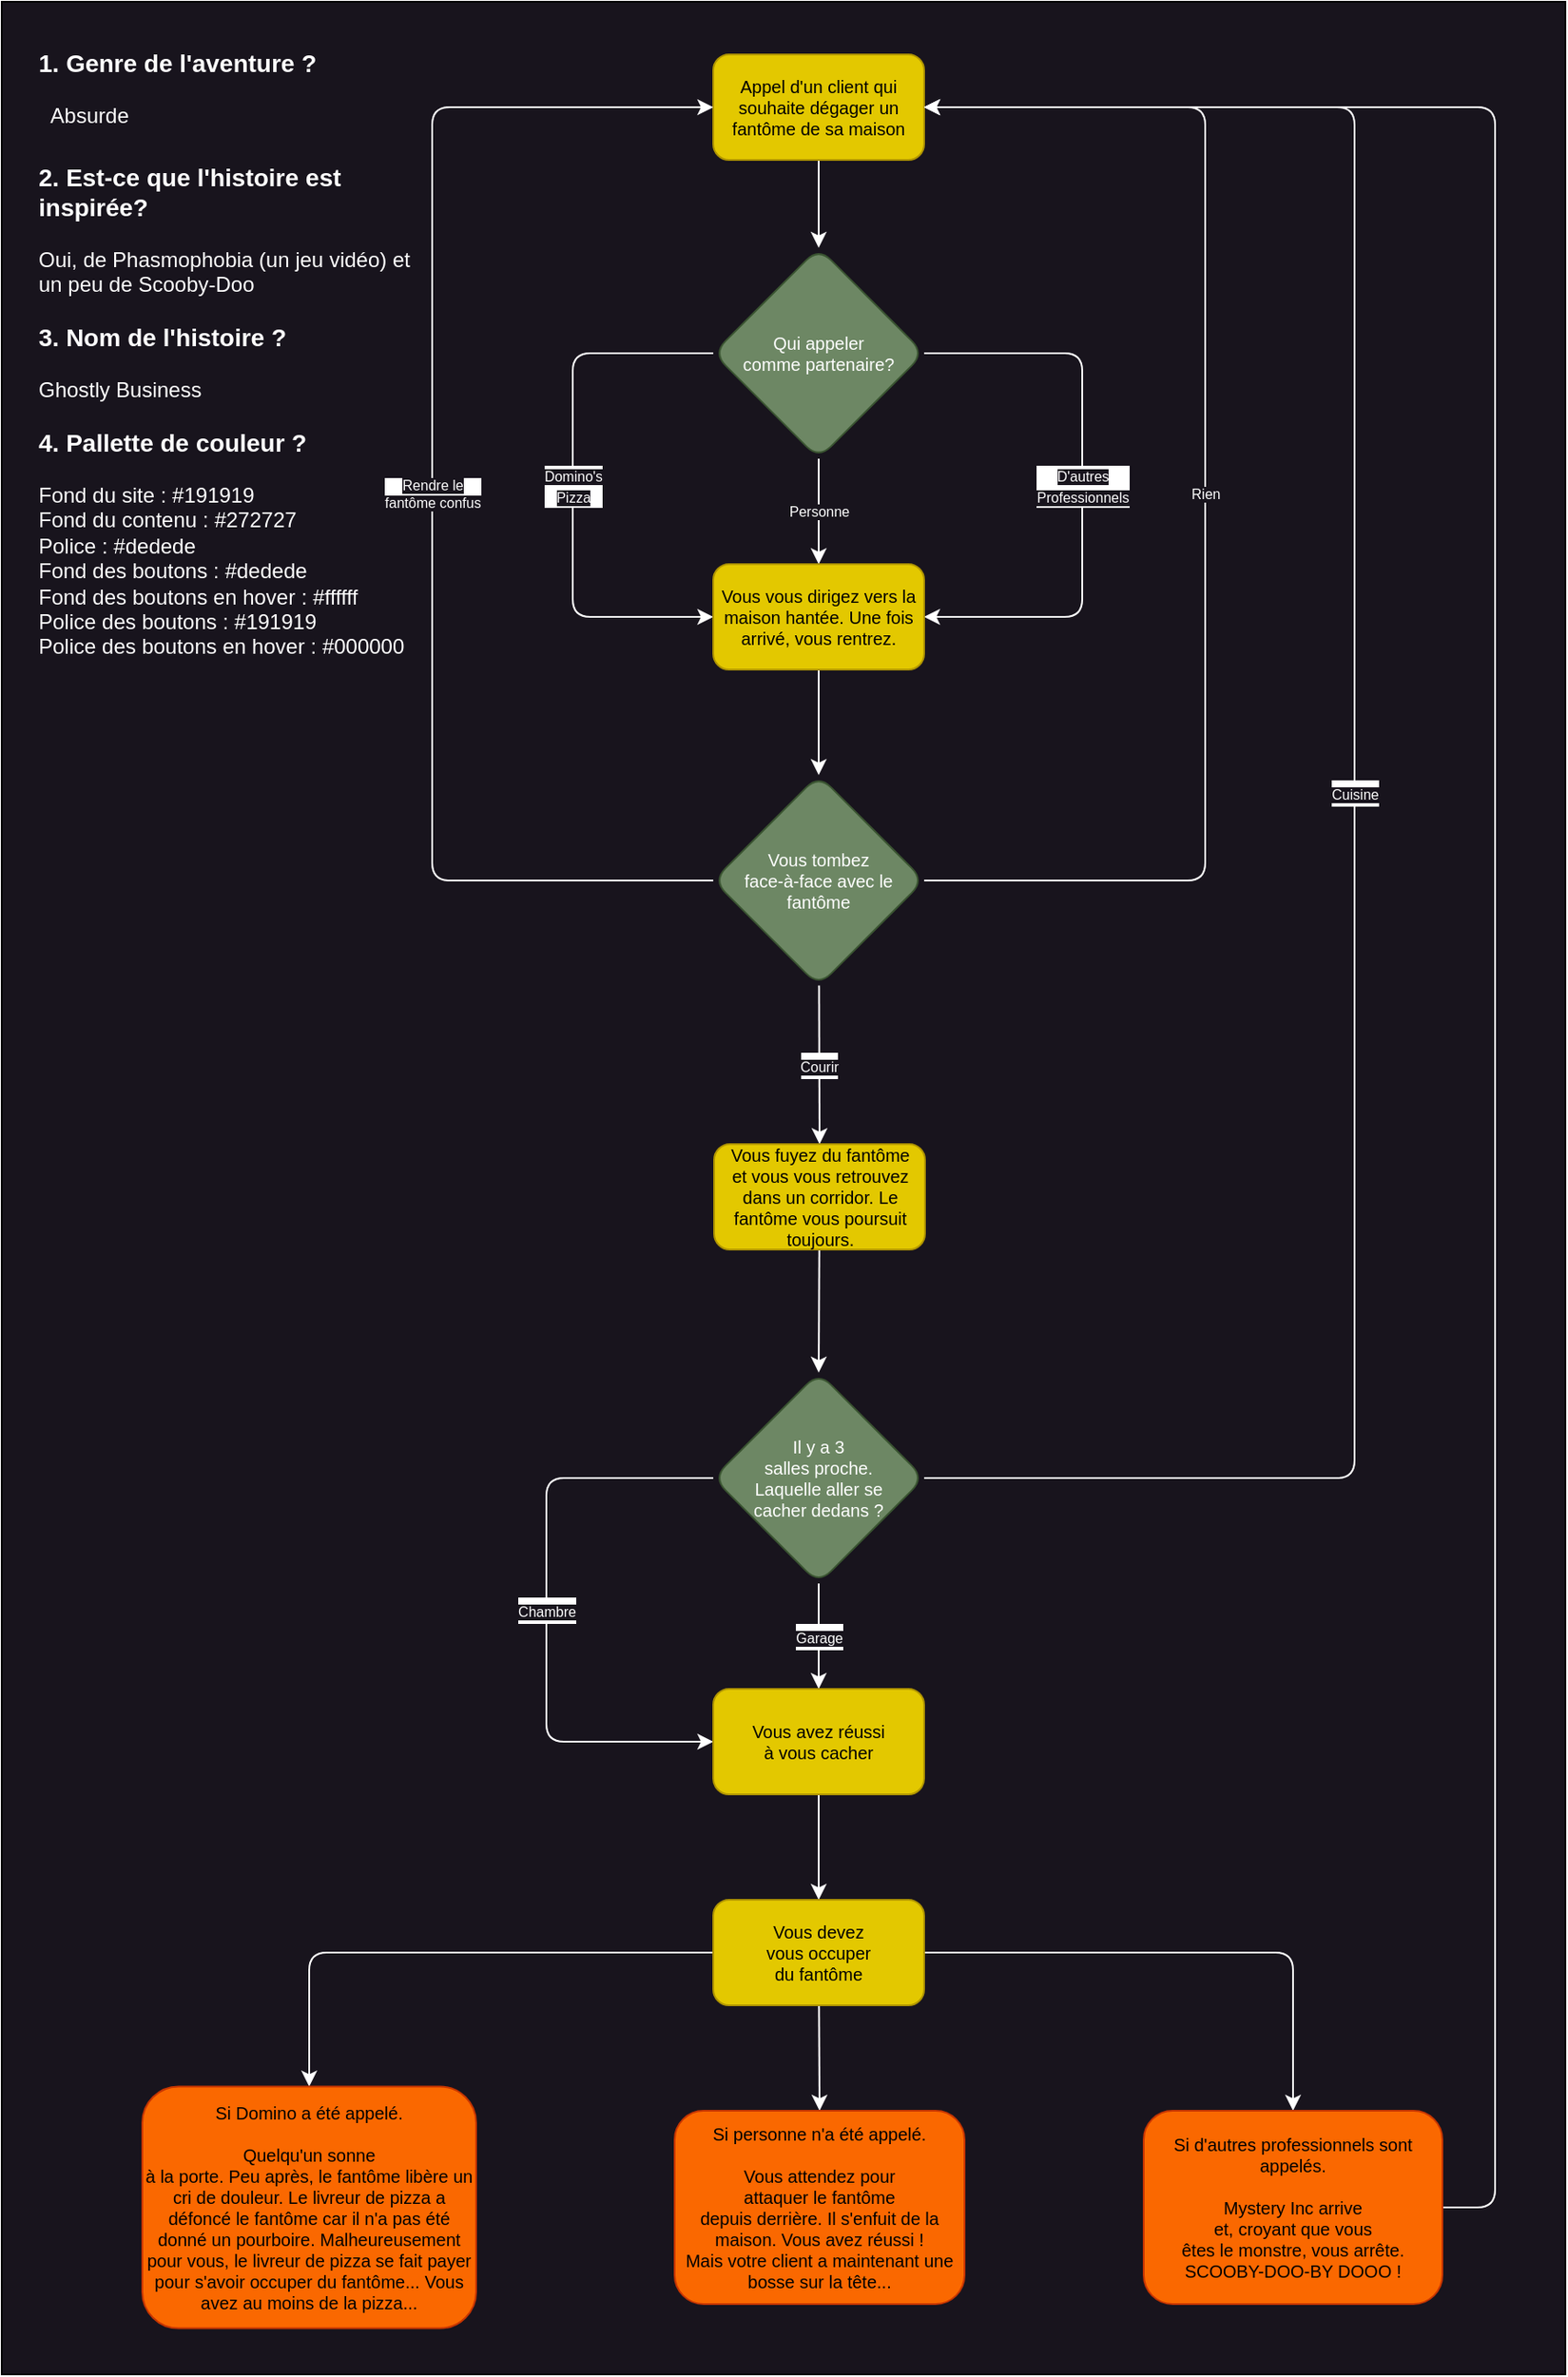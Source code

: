 <mxfile>
    <diagram id="d8EPEoWtQn6WM3vHO5zl" name="Page-1">
        <mxGraphModel dx="1583" dy="1663" grid="1" gridSize="10" guides="1" tooltips="1" connect="1" arrows="1" fold="1" page="1" pageScale="1" pageWidth="850" pageHeight="1100" math="0" shadow="0">
            <root>
                <mxCell id="0"/>
                <mxCell id="1" parent="0"/>
                <mxCell id="49" value="" style="rounded=0;whiteSpace=wrap;html=1;fontSize=10;fillColor=#18141d;" parent="1" vertex="1">
                    <mxGeometry x="-40" y="-10" width="890" height="1350" as="geometry"/>
                </mxCell>
                <mxCell id="7" style="edgeStyle=none;html=1;entryX=0.5;entryY=0;entryDx=0;entryDy=0;fontSize=8;strokeColor=#FFFFFF;" parent="1" source="5" target="6" edge="1">
                    <mxGeometry relative="1" as="geometry"/>
                </mxCell>
                <mxCell id="5" value="&lt;span style=&quot;font-size: 10px;&quot;&gt;Appel d'un client qui souhaite dégager un fantôme de sa maison&lt;/span&gt;" style="rounded=1;whiteSpace=wrap;html=1;fontSize=8;fillColor=#e3c800;fontColor=#000000;strokeColor=#B09500;" parent="1" vertex="1">
                    <mxGeometry x="365" y="20" width="120" height="60" as="geometry"/>
                </mxCell>
                <mxCell id="11" value="&lt;font style=&quot;background-color: rgb(24, 20, 29);&quot; color=&quot;#ffffff&quot;&gt;Personne&lt;/font&gt;" style="edgeStyle=none;html=1;entryX=0.5;entryY=0;entryDx=0;entryDy=0;fontSize=8;strokeColor=#FFFFFF;" parent="1" source="6" target="9" edge="1">
                    <mxGeometry relative="1" as="geometry">
                        <mxPoint as="offset"/>
                    </mxGeometry>
                </mxCell>
                <mxCell id="20" value="&lt;font style=&quot;font-size: 8px;&quot;&gt;&lt;font style=&quot;background-color: rgb(24, 20, 29);&quot; color=&quot;#ffffff&quot;&gt;D'autres&lt;br&gt;Professionnels&lt;/font&gt;&lt;br&gt;&lt;/font&gt;" style="edgeStyle=none;rounded=1;html=1;entryX=1;entryY=0.5;entryDx=0;entryDy=0;fontSize=10;strokeColor=#FFFFFF;" parent="1" source="6" target="9" edge="1">
                    <mxGeometry relative="1" as="geometry">
                        <Array as="points">
                            <mxPoint x="575" y="190"/>
                            <mxPoint x="575" y="270"/>
                            <mxPoint x="575" y="340"/>
                        </Array>
                    </mxGeometry>
                </mxCell>
                <mxCell id="21" value="&lt;font style=&quot;background-color: rgb(24, 20, 29); font-size: 8px;&quot; color=&quot;#ffffff&quot;&gt;Domino's&lt;br&gt;Pizza&lt;/font&gt;" style="edgeStyle=none;rounded=1;html=1;entryX=0;entryY=0.5;entryDx=0;entryDy=0;fontSize=10;strokeColor=#FFFFFF;" parent="1" source="6" target="9" edge="1">
                    <mxGeometry relative="1" as="geometry">
                        <Array as="points">
                            <mxPoint x="285" y="190"/>
                            <mxPoint x="285" y="340"/>
                        </Array>
                        <mxPoint as="offset"/>
                    </mxGeometry>
                </mxCell>
                <mxCell id="6" value="&lt;span style=&quot;font-size: 10px;&quot;&gt;Qui appeler&lt;br&gt;comme partenaire?&lt;br&gt;&lt;/span&gt;" style="rhombus;whiteSpace=wrap;html=1;fontSize=8;rounded=1;fillColor=#6d8764;fontColor=#ffffff;strokeColor=#3A5431;" parent="1" vertex="1">
                    <mxGeometry x="365" y="130" width="120" height="120" as="geometry"/>
                </mxCell>
                <mxCell id="24" value="" style="edgeStyle=none;html=1;fontSize=8;strokeColor=#FFFFFF;" parent="1" source="9" target="23" edge="1">
                    <mxGeometry relative="1" as="geometry"/>
                </mxCell>
                <mxCell id="9" value="&lt;span style=&quot;font-size: 10px;&quot;&gt;Vous vous dirigez vers la maison hantée. Une fois arrivé, vous rentrez.&lt;br&gt;&lt;/span&gt;" style="rounded=1;whiteSpace=wrap;html=1;fontSize=8;fillColor=#e3c800;fontColor=#000000;strokeColor=#B09500;" parent="1" vertex="1">
                    <mxGeometry x="365" y="310" width="120" height="60" as="geometry"/>
                </mxCell>
                <mxCell id="25" value="&lt;font style=&quot;background-color: rgb(24, 20, 29);&quot; color=&quot;#ffffff&quot;&gt;Rien&lt;/font&gt;" style="edgeStyle=none;html=1;entryX=1;entryY=0.5;entryDx=0;entryDy=0;fontSize=8;strokeColor=#FFFFFF;" parent="1" source="23" target="5" edge="1">
                    <mxGeometry relative="1" as="geometry">
                        <Array as="points">
                            <mxPoint x="645" y="490"/>
                            <mxPoint x="645" y="50"/>
                        </Array>
                    </mxGeometry>
                </mxCell>
                <mxCell id="27" value="&lt;font color=&quot;#ffffff&quot; style=&quot;font-size: 8px; background-color: rgb(24, 20, 29);&quot;&gt;Courir&lt;/font&gt;" style="edgeStyle=none;html=1;fontSize=12;entryX=0.5;entryY=0;entryDx=0;entryDy=0;strokeColor=#FFFFFF;" parent="1" source="23" target="51" edge="1">
                    <mxGeometry relative="1" as="geometry">
                        <mxPoint x="426" y="630" as="targetPoint"/>
                    </mxGeometry>
                </mxCell>
                <mxCell id="28" value="&lt;font style=&quot;background-color: rgb(24, 20, 29);&quot; color=&quot;#ffffff&quot;&gt;Rendre le &lt;br&gt;fantôme confus&lt;/font&gt;" style="edgeStyle=none;html=1;entryX=0;entryY=0.5;entryDx=0;entryDy=0;fontSize=8;strokeColor=#FFFFFF;" parent="1" source="23" target="5" edge="1">
                    <mxGeometry relative="1" as="geometry">
                        <Array as="points">
                            <mxPoint x="205" y="490"/>
                            <mxPoint x="205" y="50"/>
                        </Array>
                    </mxGeometry>
                </mxCell>
                <mxCell id="23" value="&lt;span style=&quot;font-size: 10px;&quot;&gt;Vous tombez &lt;br&gt;face-à-face avec le fantôme&lt;/span&gt;" style="rhombus;whiteSpace=wrap;html=1;fontSize=8;rounded=1;fillColor=#6d8764;fontColor=#ffffff;strokeColor=#3A5431;" parent="1" vertex="1">
                    <mxGeometry x="365" y="430" width="120" height="120" as="geometry"/>
                </mxCell>
                <mxCell id="31" value="&lt;font color=&quot;#ffffff&quot; style=&quot;font-size: 8px; background-color: rgb(24, 20, 29);&quot;&gt;Garage&lt;/font&gt;" style="edgeStyle=none;html=1;entryX=0.5;entryY=0;entryDx=0;entryDy=0;fontSize=12;strokeColor=#FFFFFF;" parent="1" source="29" target="30" edge="1">
                    <mxGeometry relative="1" as="geometry"/>
                </mxCell>
                <mxCell id="32" value="&lt;font color=&quot;#ffffff&quot; style=&quot;font-size: 8px; background-color: rgb(24, 20, 29);&quot;&gt;Chambre&lt;/font&gt;" style="edgeStyle=none;html=1;entryX=0;entryY=0.5;entryDx=0;entryDy=0;fontSize=12;strokeColor=#FFFFFF;" parent="1" source="29" target="30" edge="1">
                    <mxGeometry relative="1" as="geometry">
                        <Array as="points">
                            <mxPoint x="270" y="830"/>
                            <mxPoint x="270" y="900"/>
                            <mxPoint x="270" y="980"/>
                        </Array>
                        <mxPoint as="offset"/>
                    </mxGeometry>
                </mxCell>
                <mxCell id="29" value="&lt;font style=&quot;font-size: 10px;&quot;&gt;Il y a 3&lt;br&gt;salles proche.&lt;br&gt;Laquelle aller se&lt;br&gt;cacher dedans ?&lt;br&gt;&lt;/font&gt;" style="rhombus;whiteSpace=wrap;html=1;fontSize=8;rounded=1;fillColor=#6d8764;fontColor=#ffffff;strokeColor=#3A5431;" parent="1" vertex="1">
                    <mxGeometry x="365" y="770" width="120" height="120" as="geometry"/>
                </mxCell>
                <mxCell id="33" value="&lt;font color=&quot;#ffffff&quot; style=&quot;font-size: 8px; background-color: rgb(24, 20, 29);&quot;&gt;Cuisine&lt;/font&gt;" style="edgeStyle=none;html=1;entryX=1;entryY=0.5;entryDx=0;entryDy=0;fontSize=12;exitX=1;exitY=0.5;exitDx=0;exitDy=0;strokeColor=#FFFFFF;" parent="1" source="29" target="5" edge="1">
                    <mxGeometry relative="1" as="geometry">
                        <Array as="points">
                            <mxPoint x="730" y="830"/>
                            <mxPoint x="730" y="50"/>
                        </Array>
                    </mxGeometry>
                </mxCell>
                <mxCell id="35" style="edgeStyle=none;html=1;entryX=0.5;entryY=0;entryDx=0;entryDy=0;fontSize=8;strokeColor=#FFFFFF;" parent="1" source="30" target="34" edge="1">
                    <mxGeometry relative="1" as="geometry"/>
                </mxCell>
                <mxCell id="30" value="&lt;span style=&quot;font-size: 10px;&quot;&gt;Vous avez réussi&lt;br&gt;à vous cacher&lt;br&gt;&lt;/span&gt;" style="rounded=1;whiteSpace=wrap;html=1;fontSize=8;fillColor=#e3c800;fontColor=#000000;strokeColor=#B09500;" parent="1" vertex="1">
                    <mxGeometry x="365" y="950" width="120" height="60" as="geometry"/>
                </mxCell>
                <mxCell id="39" value="" style="edgeStyle=none;html=1;entryX=0.5;entryY=0;entryDx=0;entryDy=0;fontSize=8;strokeColor=#FFFFFF;" parent="1" source="34" target="38" edge="1">
                    <mxGeometry x="-0.395" relative="1" as="geometry">
                        <Array as="points">
                            <mxPoint x="135" y="1100"/>
                        </Array>
                        <mxPoint as="offset"/>
                    </mxGeometry>
                </mxCell>
                <mxCell id="40" value="" style="edgeStyle=none;html=1;entryX=0.5;entryY=0;entryDx=0;entryDy=0;fontSize=8;strokeColor=#FFFFFF;" parent="1" source="34" target="36" edge="1">
                    <mxGeometry relative="1" as="geometry"/>
                </mxCell>
                <mxCell id="41" style="edgeStyle=none;html=1;entryX=0.5;entryY=0;entryDx=0;entryDy=0;fontSize=8;strokeColor=#FFFFFF;" parent="1" source="34" target="37" edge="1">
                    <mxGeometry relative="1" as="geometry">
                        <Array as="points">
                            <mxPoint x="695" y="1100"/>
                        </Array>
                    </mxGeometry>
                </mxCell>
                <mxCell id="34" value="&lt;span style=&quot;font-size: 10px;&quot;&gt;Vous devez&lt;br&gt;vous occuper&lt;br&gt;du fantôme&lt;br&gt;&lt;/span&gt;" style="rounded=1;whiteSpace=wrap;html=1;fontSize=8;fillColor=#e3c800;fontColor=#000000;strokeColor=#B09500;" parent="1" vertex="1">
                    <mxGeometry x="365" y="1070" width="120" height="60" as="geometry"/>
                </mxCell>
                <mxCell id="36" value="&lt;span style=&quot;font-size: 10px;&quot;&gt;Si personne n'a été appelé.&lt;br&gt;&lt;br&gt;Vous attendez pour&lt;br&gt;attaquer le fantôme&lt;br&gt;depuis derrière. Il s'enfuit de la maison. Vous avez réussi !&lt;br&gt;Mais votre client a maintenant une bosse sur la tête...&lt;br&gt;&lt;/span&gt;" style="rounded=1;whiteSpace=wrap;html=1;fontSize=8;fillColor=#fa6800;fontColor=#000000;strokeColor=#C73500;" parent="1" vertex="1">
                    <mxGeometry x="343" y="1190" width="165" height="110" as="geometry"/>
                </mxCell>
                <mxCell id="43" style="edgeStyle=none;html=1;entryX=1;entryY=0.5;entryDx=0;entryDy=0;strokeColor=#FFFFFF;" parent="1" source="37" target="5" edge="1">
                    <mxGeometry relative="1" as="geometry">
                        <Array as="points">
                            <mxPoint x="810" y="1245"/>
                            <mxPoint x="810" y="50"/>
                        </Array>
                    </mxGeometry>
                </mxCell>
                <mxCell id="37" value="&lt;span style=&quot;font-size: 10px;&quot;&gt;Si d'autres professionnels sont appelés.&lt;br&gt;&lt;br&gt;Mystery Inc arrive&lt;br&gt;et, croyant que vous&lt;br&gt;êtes le monstre, vous arrête.&lt;br&gt;SCOOBY-DOO-BY DOOO !&lt;br&gt;&lt;/span&gt;" style="rounded=1;whiteSpace=wrap;html=1;fontSize=8;fillColor=#fa6800;fontColor=#000000;strokeColor=#C73500;" parent="1" vertex="1">
                    <mxGeometry x="610" y="1190" width="170" height="110" as="geometry"/>
                </mxCell>
                <mxCell id="38" value="&lt;span style=&quot;font-size: 10px;&quot;&gt;Si Domino a été appelé. &lt;br&gt;&lt;br&gt;Quelqu'un sonne&lt;br&gt;à la porte. Peu après, le fantôme libère un cri de douleur. Le livreur de pizza a défoncé le fantôme car il n'a pas été donné un pourboire. Malheureusement pour vous, le livreur de pizza se fait payer pour s'avoir occuper du fantôme... Vous avez au moins de la pizza...&lt;br&gt;&lt;/span&gt;" style="rounded=1;whiteSpace=wrap;html=1;fontSize=8;fillColor=#fa6800;fontColor=#000000;strokeColor=#C73500;" parent="1" vertex="1">
                    <mxGeometry x="40" y="1176.25" width="190" height="137.5" as="geometry"/>
                </mxCell>
                <mxCell id="44" value="&lt;h1&gt;&lt;font color=&quot;#ffffff&quot;&gt;&lt;span style=&quot;background-color: initial;&quot;&gt;&lt;font style=&quot;font-size: 14px;&quot;&gt;1. Genre de l'aventure ?&lt;/font&gt;&lt;/span&gt;&lt;span style=&quot;background-color: initial; font-size: 12px;&quot;&gt;&amp;nbsp;&lt;/span&gt;&lt;span style=&quot;background-color: initial; font-size: 12px; font-weight: normal;&quot;&gt; &amp;nbsp; &amp;nbsp; &amp;nbsp;&amp;nbsp;&lt;/span&gt;&lt;font style=&quot;font-size: 12px; font-weight: normal;&quot;&gt;Absurde&lt;/font&gt;&lt;/font&gt;&lt;/h1&gt;&lt;div&gt;&lt;b&gt;&lt;font color=&quot;#ffffff&quot; style=&quot;font-size: 14px;&quot;&gt;2. Est-ce que l'histoire est inspirée?&lt;/font&gt;&lt;/b&gt;&lt;/div&gt;&lt;div&gt;&lt;font color=&quot;#ffffff&quot;&gt;&lt;br&gt;&lt;/font&gt;&lt;/div&gt;&lt;div&gt;&lt;font color=&quot;#ffffff&quot;&gt;Oui, de Phasmophobia (un jeu vidéo) et un peu de Scooby-Doo&lt;/font&gt;&lt;/div&gt;&lt;div&gt;&lt;font color=&quot;#ffffff&quot;&gt;&lt;br&gt;&lt;/font&gt;&lt;/div&gt;&lt;div&gt;&lt;b&gt;&lt;font color=&quot;#ffffff&quot; style=&quot;font-size: 14px;&quot;&gt;3. Nom de l'histoire ?&lt;/font&gt;&lt;/b&gt;&lt;/div&gt;&lt;div&gt;&lt;font color=&quot;#ffffff&quot;&gt;&lt;br&gt;&lt;/font&gt;&lt;/div&gt;&lt;div&gt;&lt;font color=&quot;#ffffff&quot;&gt;Ghostly Business&lt;/font&gt;&lt;/div&gt;&lt;div&gt;&lt;font color=&quot;#ffffff&quot;&gt;&lt;br&gt;&lt;/font&gt;&lt;/div&gt;&lt;div&gt;&lt;b&gt;&lt;font color=&quot;#ffffff&quot; style=&quot;font-size: 14px;&quot;&gt;4. Pallette de couleur ?&lt;/font&gt;&lt;/b&gt;&lt;/div&gt;&lt;div&gt;&lt;font color=&quot;#ffffff&quot;&gt;&lt;br&gt;&lt;/font&gt;&lt;/div&gt;&lt;div&gt;&lt;font color=&quot;#ffffff&quot;&gt;Fond du site : #191919&lt;/font&gt;&lt;/div&gt;&lt;div&gt;&lt;font color=&quot;#ffffff&quot;&gt;Fond du contenu : #272727&lt;/font&gt;&lt;/div&gt;&lt;div&gt;&lt;font color=&quot;#ffffff&quot;&gt;Police : #dedede&lt;/font&gt;&lt;/div&gt;&lt;div&gt;&lt;font color=&quot;#ffffff&quot;&gt;Fond des boutons : #dedede&lt;/font&gt;&lt;/div&gt;&lt;div&gt;&lt;font color=&quot;#ffffff&quot;&gt;Fond des boutons en hover : #ffffff&lt;/font&gt;&lt;/div&gt;&lt;div&gt;&lt;font color=&quot;#ffffff&quot;&gt;Police des boutons : #191919&lt;/font&gt;&lt;/div&gt;&lt;div&gt;&lt;font color=&quot;#ffffff&quot;&gt;Police des boutons en hover : #000000&lt;/font&gt;&lt;/div&gt;" style="text;html=1;strokeColor=none;fillColor=none;spacing=5;spacingTop=-20;whiteSpace=wrap;overflow=hidden;rounded=0;" parent="1" vertex="1">
                    <mxGeometry x="-24" y="2" width="224" height="368" as="geometry"/>
                </mxCell>
                <mxCell id="52" style="edgeStyle=none;html=1;entryX=0.5;entryY=0;entryDx=0;entryDy=0;fontSize=10;strokeColor=#FFFFFF;" parent="1" source="51" target="29" edge="1">
                    <mxGeometry relative="1" as="geometry"/>
                </mxCell>
                <mxCell id="51" value="&lt;span style=&quot;font-size: 10px;&quot;&gt;Vous fuyez du fantôme&lt;br&gt;et vous vous retrouvez dans un corridor. Le fantôme vous poursuit toujours.&lt;br&gt;&lt;/span&gt;" style="rounded=1;whiteSpace=wrap;html=1;fontSize=8;fillColor=#e3c800;fontColor=#000000;strokeColor=#B09500;" parent="1" vertex="1">
                    <mxGeometry x="365.5" y="640" width="120" height="60" as="geometry"/>
                </mxCell>
            </root>
        </mxGraphModel>
    </diagram>
</mxfile>